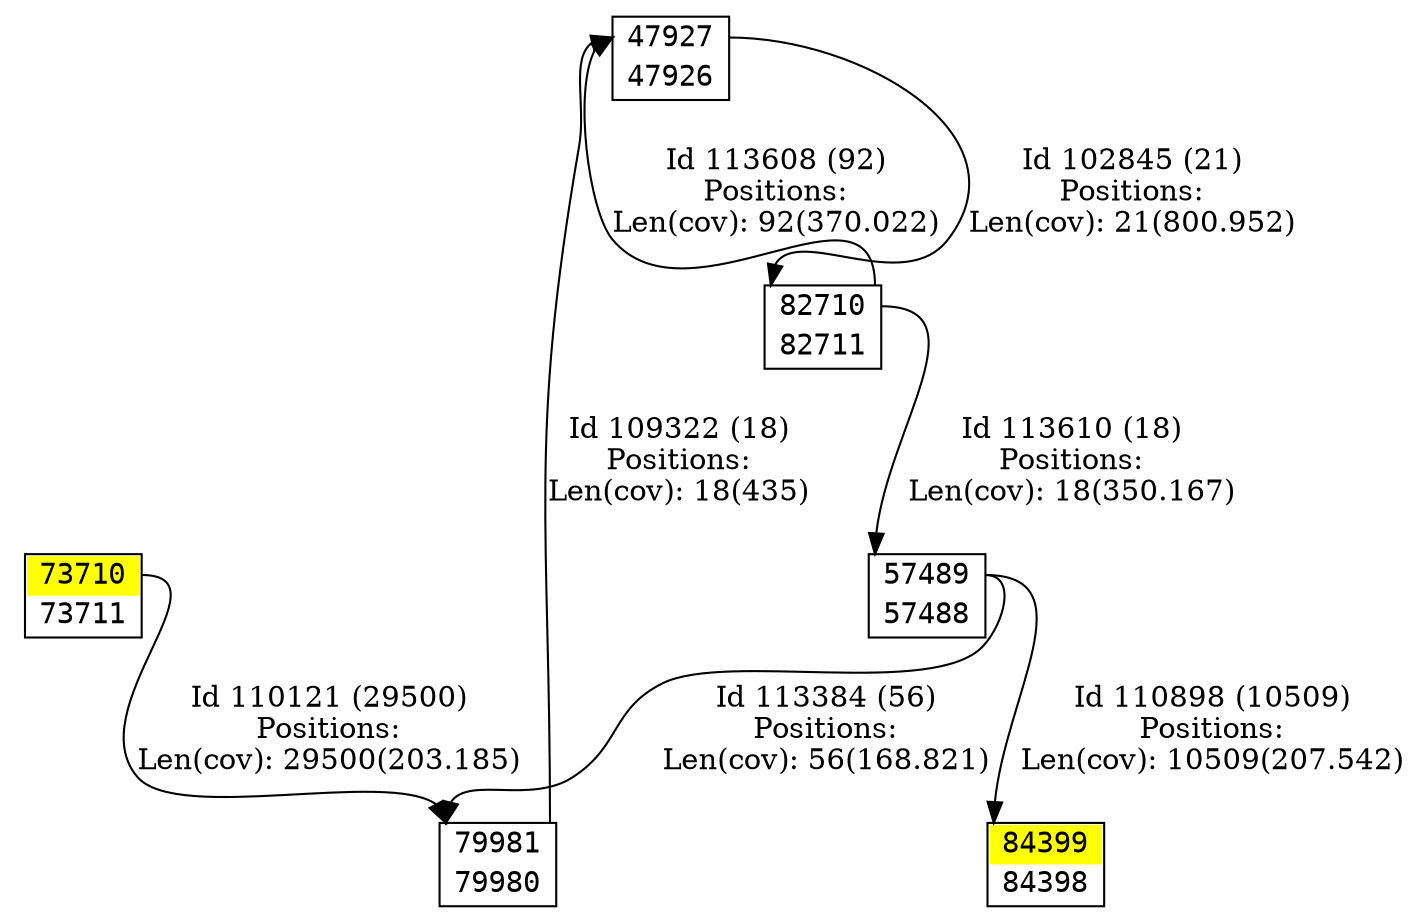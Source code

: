 digraph graph_picture {
node[fontname=<Courier> ,penwidth=<1.8> ,shape=<plaintext> ]
vertex_47926_47927[label=<<TABLE BORDER="1" CELLSPACING="0" >
<TR><TD BORDER="0" PORT = "port_47927_in" color="white" bgcolor="white" ></TD><TD BORDER="0" color="white" bgcolor="white" >47927</TD><TD BORDER="0" PORT = "port_47927_out" color="white" bgcolor="white" ></TD></TR>
<TR><TD BORDER="0" PORT = "port_47926_out" color="white" bgcolor="white" ></TD><TD BORDER="0" color="white" bgcolor="white" >47926</TD><TD BORDER="0" PORT = "port_47926_in" color="white" bgcolor="white" ></TD></TR>
</TABLE>> ,color=<black> ,URL=</vertex/47927.svg> ]
vertex_57488_57489[label=<<TABLE BORDER="1" CELLSPACING="0" >
<TR><TD BORDER="0" PORT = "port_57489_in" color="white" bgcolor="white" ></TD><TD BORDER="0" color="white" bgcolor="white" >57489</TD><TD BORDER="0" PORT = "port_57489_out" color="white" bgcolor="white" ></TD></TR>
<TR><TD BORDER="0" PORT = "port_57488_out" color="white" bgcolor="white" ></TD><TD BORDER="0" color="white" bgcolor="white" >57488</TD><TD BORDER="0" PORT = "port_57488_in" color="white" bgcolor="white" ></TD></TR>
</TABLE>> ,color=<black> ,URL=</vertex/57489.svg> ]
vertex_73710_73711[label=<<TABLE BORDER="1" CELLSPACING="0" >
<TR><TD BORDER="0" PORT = "port_73710_in" color="yellow" bgcolor="yellow" ></TD><TD BORDER="0" color="yellow" bgcolor="yellow" >73710</TD><TD BORDER="0" PORT = "port_73710_out" color="yellow" bgcolor="yellow" ></TD></TR>
<TR><TD BORDER="0" PORT = "port_73711_out" color="white" bgcolor="white" ></TD><TD BORDER="0" color="white" bgcolor="white" >73711</TD><TD BORDER="0" PORT = "port_73711_in" color="white" bgcolor="white" ></TD></TR>
</TABLE>> ,color=<black> ,URL=</vertex/73710.svg> ]
vertex_79980_79981[label=<<TABLE BORDER="1" CELLSPACING="0" >
<TR><TD BORDER="0" PORT = "port_79981_in" color="white" bgcolor="white" ></TD><TD BORDER="0" color="white" bgcolor="white" >79981</TD><TD BORDER="0" PORT = "port_79981_out" color="white" bgcolor="white" ></TD></TR>
<TR><TD BORDER="0" PORT = "port_79980_out" color="white" bgcolor="white" ></TD><TD BORDER="0" color="white" bgcolor="white" >79980</TD><TD BORDER="0" PORT = "port_79980_in" color="white" bgcolor="white" ></TD></TR>
</TABLE>> ,color=<black> ,URL=</vertex/79981.svg> ]
vertex_82710_82711[label=<<TABLE BORDER="1" CELLSPACING="0" >
<TR><TD BORDER="0" PORT = "port_82710_in" color="white" bgcolor="white" ></TD><TD BORDER="0" color="white" bgcolor="white" >82710</TD><TD BORDER="0" PORT = "port_82710_out" color="white" bgcolor="white" ></TD></TR>
<TR><TD BORDER="0" PORT = "port_82711_out" color="white" bgcolor="white" ></TD><TD BORDER="0" color="white" bgcolor="white" >82711</TD><TD BORDER="0" PORT = "port_82711_in" color="white" bgcolor="white" ></TD></TR>
</TABLE>> ,color=<black> ,URL=</vertex/82710.svg> ]
vertex_84398_84399[label=<<TABLE BORDER="1" CELLSPACING="0" >
<TR><TD BORDER="0" PORT = "port_84399_in" color="yellow" bgcolor="yellow" ></TD><TD BORDER="0" color="yellow" bgcolor="yellow" >84399</TD><TD BORDER="0" PORT = "port_84399_out" color="yellow" bgcolor="yellow" ></TD></TR>
<TR><TD BORDER="0" PORT = "port_84398_out" color="white" bgcolor="white" ></TD><TD BORDER="0" color="white" bgcolor="white" >84398</TD><TD BORDER="0" PORT = "port_84398_in" color="white" bgcolor="white" ></TD></TR>
</TABLE>> ,color=<black> ,URL=</vertex/84399.svg> ]
vertex_47926_47927:port_47927_out->vertex_82710_82711:port_82710_in[label="Id 102845 (21)\nPositions:\nLen(cov): 21(800.952)" ,color=<black> ]
vertex_79980_79981:port_79981_out->vertex_47926_47927:port_47927_in[label="Id 109322 (18)\nPositions:\nLen(cov): 18(435)" ,color=<black> ]
vertex_73710_73711:port_73710_out->vertex_79980_79981:port_79981_in[label="Id 110121 (29500)\nPositions:\nLen(cov): 29500(203.185)" ,color=<black> ]
vertex_57488_57489:port_57489_out->vertex_84398_84399:port_84399_in[label="Id 110898 (10509)\nPositions:\nLen(cov): 10509(207.542)" ,color=<black> ]
vertex_57488_57489:port_57489_out->vertex_79980_79981:port_79981_in[label="Id 113384 (56)\nPositions:\nLen(cov): 56(168.821)" ,color=<black> ]
vertex_82710_82711:port_82710_out->vertex_47926_47927:port_47927_in[label="Id 113608 (92)\nPositions:\nLen(cov): 92(370.022)" ,color=<black> ]
vertex_82710_82711:port_82710_out->vertex_57488_57489:port_57489_in[label="Id 113610 (18)\nPositions:\nLen(cov): 18(350.167)" ,color=<black> ]
}
